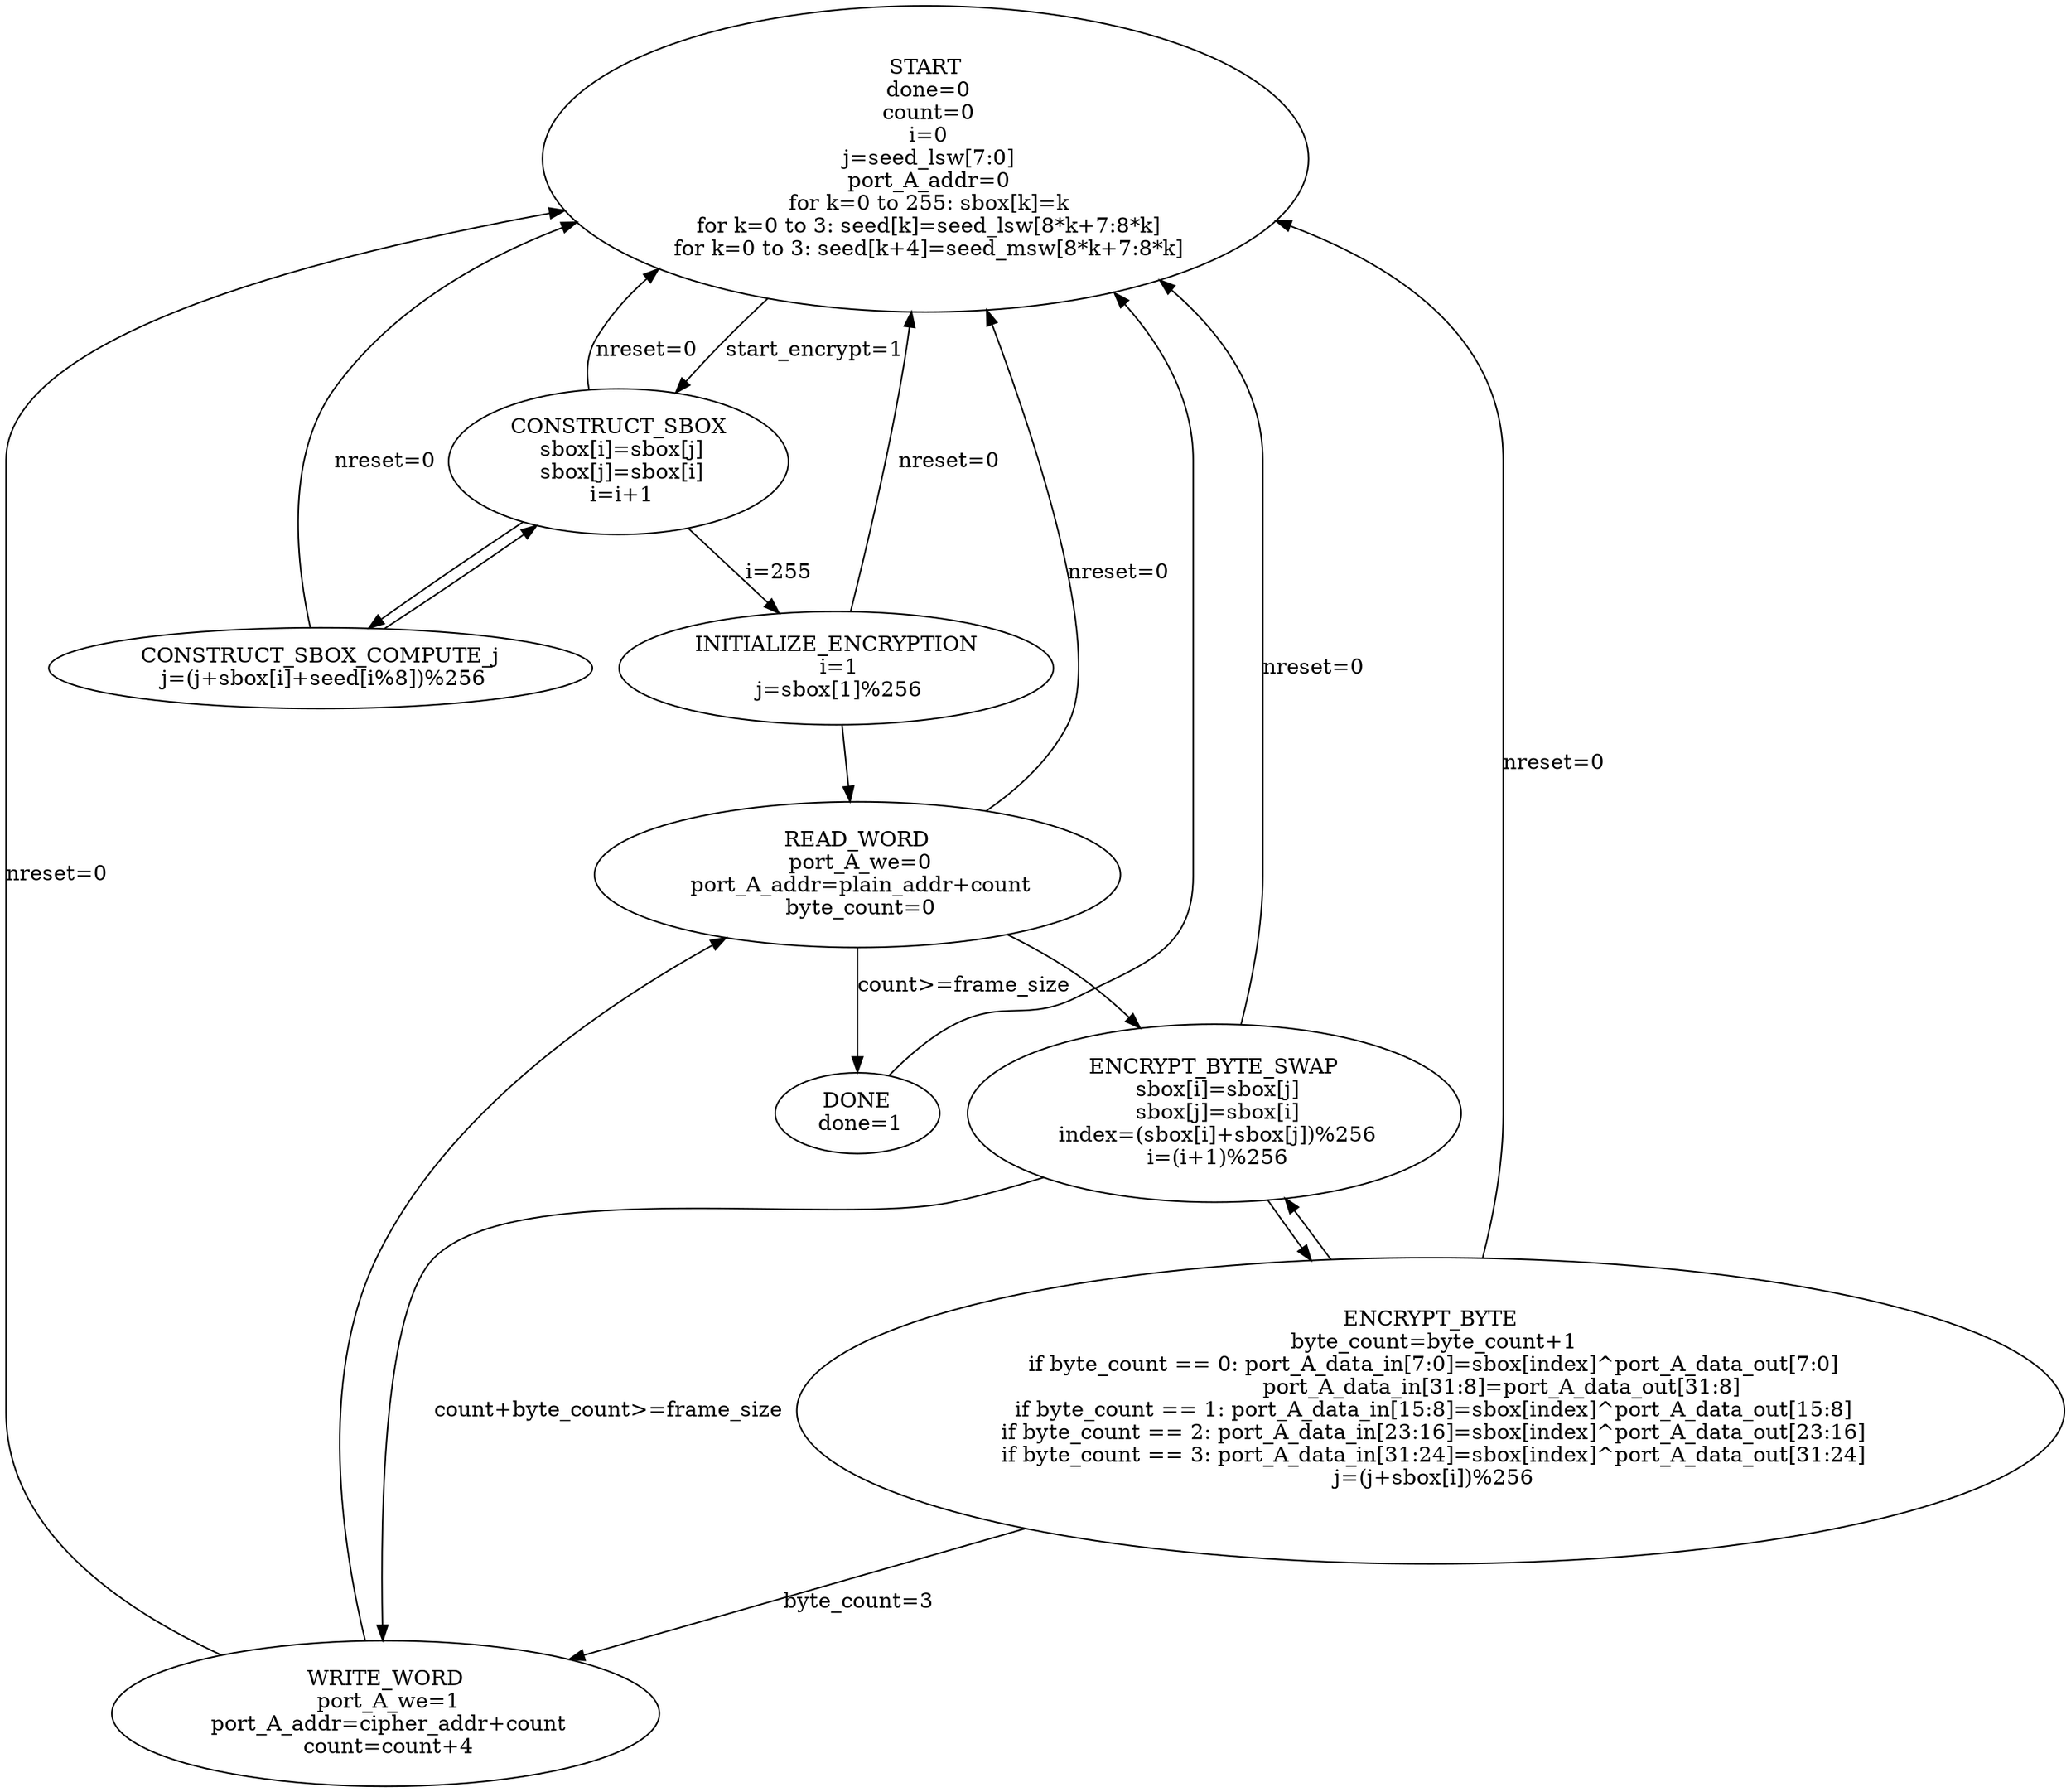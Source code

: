 digraph state_machine {

  start [label="START\n \
done=0\n \
count=0\n \
i=0\n \
j=seed_lsw[7:0]\n \
port_A_addr=0\n \
for k=0 to 255: sbox[k]=k\n \
for k=0 to 3: seed[k]=seed_lsw[8*k+7:8*k]\n \
for k=0 to 3: seed[k+4]=seed_msw[8*k+7:8*k]"]
  start -> construct_sbox [label="start_encrypt=1"]

  construct_sbox [label="CONSTRUCT_SBOX\n \
sbox[i]=sbox[j]\n \
sbox[j]=sbox[i]\n \
i=i+1"]
  construct_sbox -> start [label="nreset=0"]
  construct_sbox -> initialize_encryption [label="i=255"]
  construct_sbox -> construct_sbox_compute_j

  construct_sbox_compute_j [label="CONSTRUCT_SBOX_COMPUTE_j\n \
j=(j+sbox[i]+seed[i%8])%256"]
  construct_sbox_compute_j -> start [label="nreset=0"]
  construct_sbox_compute_j -> construct_sbox

  initialize_encryption [label="INITIALIZE_ENCRYPTION\n \
i=1\n \
j=sbox[1]%256"]
  initialize_encryption -> start [label="nreset=0"]
  initialize_encryption -> read_word

  read_word [label="READ_WORD\n \
port_A_we=0\n \
port_A_addr=plain_addr+count\n \
byte_count=0"]
  read_word -> start [label="nreset=0"]
  read_word -> done [label="count>=frame_size"]
  read_word -> encrypt_byte_swap

  encrypt_byte_swap [label="ENCRYPT_BYTE_SWAP\n \
sbox[i]=sbox[j]\n \
sbox[j]=sbox[i]\n \
index=(sbox[i]+sbox[j])%256\n \
i=(i+1)%256"]
  encrypt_byte_swap -> start [label="nreset=0"]
  encrypt_byte_swap -> write_word [label="count+byte_count>=frame_size"]
  encrypt_byte_swap -> encrypt_byte

  encrypt_byte [label="ENCRYPT_BYTE\n \
byte_count=byte_count+1\n \
if byte_count == 0: port_A_data_in[7:0]=sbox[index]^port_A_data_out[7:0]\n \
                    port_A_data_in[31:8]=port_A_data_out[31:8]\n \
if byte_count == 1: port_A_data_in[15:8]=sbox[index]^port_A_data_out[15:8]\n \
if byte_count == 2: port_A_data_in[23:16]=sbox[index]^port_A_data_out[23:16]\n \
if byte_count == 3: port_A_data_in[31:24]=sbox[index]^port_A_data_out[31:24]\n \
j=(j+sbox[i])%256\n \
"]
  encrypt_byte -> start [label="nreset=0"]
  encrypt_byte -> write_word [label="byte_count=3"]
  encrypt_byte -> encrypt_byte_swap

  write_word [label="WRITE_WORD\n \
port_A_we=1\n \
port_A_addr=cipher_addr+count\n \
count=count+4"]
  write_word -> start [label="nreset=0"]
  write_word -> read_word

  done [label="DONE\n \
done=1"]
  done -> start
}
